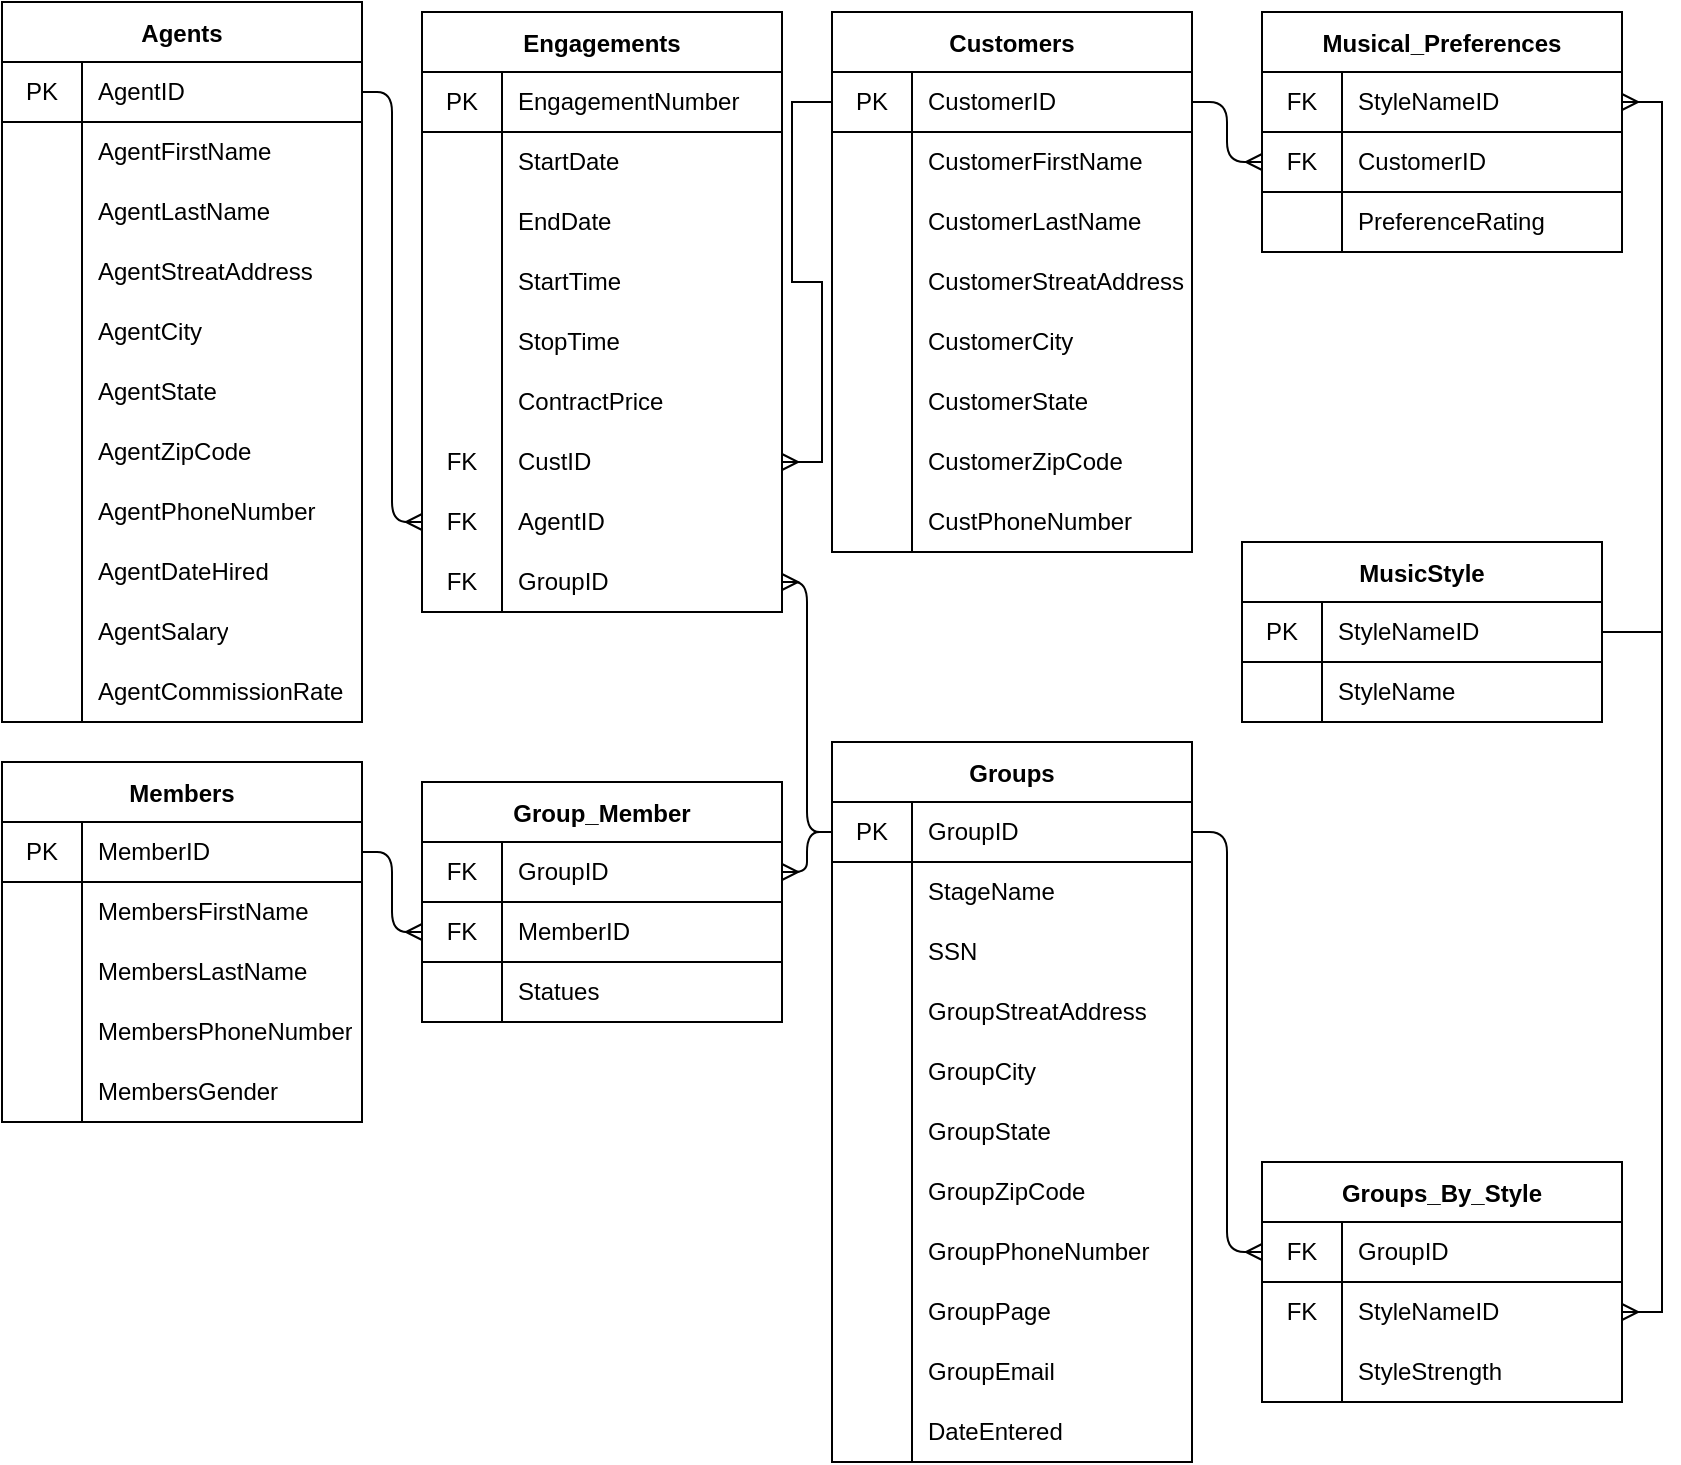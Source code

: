 <mxfile version="15.2.7" type="device"><diagram id="b-jtEo01MvQz72hs_HGr" name="Page-1"><mxGraphModel dx="1986" dy="659" grid="1" gridSize="10" guides="1" tooltips="1" connect="1" arrows="1" fold="1" page="1" pageScale="1" pageWidth="850" pageHeight="1100" math="0" shadow="0"><root><mxCell id="0"/><mxCell id="1" parent="0"/><mxCell id="hcMWdLCdDda9FJ4uzjde-3" value="Agents" style="shape=table;startSize=30;container=1;collapsible=0;childLayout=tableLayout;fixedRows=1;rowLines=0;fontStyle=1;align=center;pointerEvents=1;" parent="1" vertex="1"><mxGeometry x="-840" y="10" width="180" height="360" as="geometry"/></mxCell><mxCell id="hcMWdLCdDda9FJ4uzjde-4" value="" style="shape=partialRectangle;html=1;whiteSpace=wrap;collapsible=0;dropTarget=0;pointerEvents=1;fillColor=none;top=0;left=0;bottom=1;right=0;points=[[0,0.5],[1,0.5]];portConstraint=eastwest;" parent="hcMWdLCdDda9FJ4uzjde-3" vertex="1"><mxGeometry y="30" width="180" height="30" as="geometry"/></mxCell><mxCell id="hcMWdLCdDda9FJ4uzjde-5" value="PK" style="shape=partialRectangle;html=1;whiteSpace=wrap;connectable=0;fillColor=none;top=0;left=0;bottom=0;right=0;overflow=hidden;pointerEvents=1;" parent="hcMWdLCdDda9FJ4uzjde-4" vertex="1"><mxGeometry width="40" height="30" as="geometry"><mxRectangle width="40" height="30" as="alternateBounds"/></mxGeometry></mxCell><mxCell id="hcMWdLCdDda9FJ4uzjde-6" value="AgentID" style="shape=partialRectangle;html=1;whiteSpace=wrap;connectable=0;fillColor=none;top=0;left=0;bottom=0;right=0;align=left;spacingLeft=6;overflow=hidden;pointerEvents=1;" parent="hcMWdLCdDda9FJ4uzjde-4" vertex="1"><mxGeometry x="40" width="140" height="30" as="geometry"><mxRectangle width="140" height="30" as="alternateBounds"/></mxGeometry></mxCell><mxCell id="hcMWdLCdDda9FJ4uzjde-7" value="" style="shape=partialRectangle;html=1;whiteSpace=wrap;collapsible=0;dropTarget=0;pointerEvents=1;fillColor=none;top=0;left=0;bottom=0;right=0;points=[[0,0.5],[1,0.5]];portConstraint=eastwest;" parent="hcMWdLCdDda9FJ4uzjde-3" vertex="1"><mxGeometry y="60" width="180" height="30" as="geometry"/></mxCell><mxCell id="hcMWdLCdDda9FJ4uzjde-8" value="" style="shape=partialRectangle;html=1;whiteSpace=wrap;connectable=0;fillColor=none;top=0;left=0;bottom=0;right=0;overflow=hidden;pointerEvents=1;" parent="hcMWdLCdDda9FJ4uzjde-7" vertex="1"><mxGeometry width="40" height="30" as="geometry"><mxRectangle width="40" height="30" as="alternateBounds"/></mxGeometry></mxCell><mxCell id="hcMWdLCdDda9FJ4uzjde-9" value="AgentFirstName" style="shape=partialRectangle;html=1;whiteSpace=wrap;connectable=0;fillColor=none;top=0;left=0;bottom=0;right=0;align=left;spacingLeft=6;overflow=hidden;pointerEvents=1;" parent="hcMWdLCdDda9FJ4uzjde-7" vertex="1"><mxGeometry x="40" width="140" height="30" as="geometry"><mxRectangle width="140" height="30" as="alternateBounds"/></mxGeometry></mxCell><mxCell id="3WeFwlF_7i-TLDuVLULQ-1" value="" style="shape=partialRectangle;html=1;whiteSpace=wrap;collapsible=0;dropTarget=0;pointerEvents=1;fillColor=none;top=0;left=0;bottom=0;right=0;points=[[0,0.5],[1,0.5]];portConstraint=eastwest;" parent="hcMWdLCdDda9FJ4uzjde-3" vertex="1"><mxGeometry y="90" width="180" height="30" as="geometry"/></mxCell><mxCell id="3WeFwlF_7i-TLDuVLULQ-2" value="" style="shape=partialRectangle;html=1;whiteSpace=wrap;connectable=0;fillColor=none;top=0;left=0;bottom=0;right=0;overflow=hidden;pointerEvents=1;" parent="3WeFwlF_7i-TLDuVLULQ-1" vertex="1"><mxGeometry width="40" height="30" as="geometry"><mxRectangle width="40" height="30" as="alternateBounds"/></mxGeometry></mxCell><mxCell id="3WeFwlF_7i-TLDuVLULQ-3" value="AgentLastName" style="shape=partialRectangle;html=1;whiteSpace=wrap;connectable=0;fillColor=none;top=0;left=0;bottom=0;right=0;align=left;spacingLeft=6;overflow=hidden;pointerEvents=1;" parent="3WeFwlF_7i-TLDuVLULQ-1" vertex="1"><mxGeometry x="40" width="140" height="30" as="geometry"><mxRectangle width="140" height="30" as="alternateBounds"/></mxGeometry></mxCell><mxCell id="3WeFwlF_7i-TLDuVLULQ-4" value="" style="shape=partialRectangle;html=1;whiteSpace=wrap;collapsible=0;dropTarget=0;pointerEvents=1;fillColor=none;top=0;left=0;bottom=0;right=0;points=[[0,0.5],[1,0.5]];portConstraint=eastwest;" parent="hcMWdLCdDda9FJ4uzjde-3" vertex="1"><mxGeometry y="120" width="180" height="30" as="geometry"/></mxCell><mxCell id="3WeFwlF_7i-TLDuVLULQ-5" value="" style="shape=partialRectangle;html=1;whiteSpace=wrap;connectable=0;fillColor=none;top=0;left=0;bottom=0;right=0;overflow=hidden;pointerEvents=1;" parent="3WeFwlF_7i-TLDuVLULQ-4" vertex="1"><mxGeometry width="40" height="30" as="geometry"><mxRectangle width="40" height="30" as="alternateBounds"/></mxGeometry></mxCell><mxCell id="3WeFwlF_7i-TLDuVLULQ-6" value="AgentStreatAddress" style="shape=partialRectangle;html=1;whiteSpace=wrap;connectable=0;fillColor=none;top=0;left=0;bottom=0;right=0;align=left;spacingLeft=6;overflow=hidden;pointerEvents=1;" parent="3WeFwlF_7i-TLDuVLULQ-4" vertex="1"><mxGeometry x="40" width="140" height="30" as="geometry"><mxRectangle width="140" height="30" as="alternateBounds"/></mxGeometry></mxCell><mxCell id="-LkUrGP3PGtOBp4HFP1R-18" value="" style="shape=partialRectangle;html=1;whiteSpace=wrap;collapsible=0;dropTarget=0;pointerEvents=1;fillColor=none;top=0;left=0;bottom=0;right=0;points=[[0,0.5],[1,0.5]];portConstraint=eastwest;" parent="hcMWdLCdDda9FJ4uzjde-3" vertex="1"><mxGeometry y="150" width="180" height="30" as="geometry"/></mxCell><mxCell id="-LkUrGP3PGtOBp4HFP1R-19" value="" style="shape=partialRectangle;html=1;whiteSpace=wrap;connectable=0;fillColor=none;top=0;left=0;bottom=0;right=0;overflow=hidden;pointerEvents=1;" parent="-LkUrGP3PGtOBp4HFP1R-18" vertex="1"><mxGeometry width="40" height="30" as="geometry"><mxRectangle width="40" height="30" as="alternateBounds"/></mxGeometry></mxCell><mxCell id="-LkUrGP3PGtOBp4HFP1R-20" value="AgentCity" style="shape=partialRectangle;html=1;whiteSpace=wrap;connectable=0;fillColor=none;top=0;left=0;bottom=0;right=0;align=left;spacingLeft=6;overflow=hidden;pointerEvents=1;" parent="-LkUrGP3PGtOBp4HFP1R-18" vertex="1"><mxGeometry x="40" width="140" height="30" as="geometry"><mxRectangle width="140" height="30" as="alternateBounds"/></mxGeometry></mxCell><mxCell id="-LkUrGP3PGtOBp4HFP1R-24" value="" style="shape=partialRectangle;html=1;whiteSpace=wrap;collapsible=0;dropTarget=0;pointerEvents=1;fillColor=none;top=0;left=0;bottom=0;right=0;points=[[0,0.5],[1,0.5]];portConstraint=eastwest;" parent="hcMWdLCdDda9FJ4uzjde-3" vertex="1"><mxGeometry y="180" width="180" height="30" as="geometry"/></mxCell><mxCell id="-LkUrGP3PGtOBp4HFP1R-25" value="" style="shape=partialRectangle;html=1;whiteSpace=wrap;connectable=0;fillColor=none;top=0;left=0;bottom=0;right=0;overflow=hidden;pointerEvents=1;" parent="-LkUrGP3PGtOBp4HFP1R-24" vertex="1"><mxGeometry width="40" height="30" as="geometry"><mxRectangle width="40" height="30" as="alternateBounds"/></mxGeometry></mxCell><mxCell id="-LkUrGP3PGtOBp4HFP1R-26" value="AgentState" style="shape=partialRectangle;html=1;whiteSpace=wrap;connectable=0;fillColor=none;top=0;left=0;bottom=0;right=0;align=left;spacingLeft=6;overflow=hidden;pointerEvents=1;" parent="-LkUrGP3PGtOBp4HFP1R-24" vertex="1"><mxGeometry x="40" width="140" height="30" as="geometry"><mxRectangle width="140" height="30" as="alternateBounds"/></mxGeometry></mxCell><mxCell id="-LkUrGP3PGtOBp4HFP1R-21" value="" style="shape=partialRectangle;html=1;whiteSpace=wrap;collapsible=0;dropTarget=0;pointerEvents=1;fillColor=none;top=0;left=0;bottom=0;right=0;points=[[0,0.5],[1,0.5]];portConstraint=eastwest;" parent="hcMWdLCdDda9FJ4uzjde-3" vertex="1"><mxGeometry y="210" width="180" height="30" as="geometry"/></mxCell><mxCell id="-LkUrGP3PGtOBp4HFP1R-22" value="" style="shape=partialRectangle;html=1;whiteSpace=wrap;connectable=0;fillColor=none;top=0;left=0;bottom=0;right=0;overflow=hidden;pointerEvents=1;" parent="-LkUrGP3PGtOBp4HFP1R-21" vertex="1"><mxGeometry width="40" height="30" as="geometry"><mxRectangle width="40" height="30" as="alternateBounds"/></mxGeometry></mxCell><mxCell id="-LkUrGP3PGtOBp4HFP1R-23" value="AgentZipCode" style="shape=partialRectangle;html=1;whiteSpace=wrap;connectable=0;fillColor=none;top=0;left=0;bottom=0;right=0;align=left;spacingLeft=6;overflow=hidden;pointerEvents=1;" parent="-LkUrGP3PGtOBp4HFP1R-21" vertex="1"><mxGeometry x="40" width="140" height="30" as="geometry"><mxRectangle width="140" height="30" as="alternateBounds"/></mxGeometry></mxCell><mxCell id="hcMWdLCdDda9FJ4uzjde-10" value="" style="shape=partialRectangle;html=1;whiteSpace=wrap;collapsible=0;dropTarget=0;pointerEvents=1;fillColor=none;top=0;left=0;bottom=0;right=0;points=[[0,0.5],[1,0.5]];portConstraint=eastwest;" parent="hcMWdLCdDda9FJ4uzjde-3" vertex="1"><mxGeometry y="240" width="180" height="30" as="geometry"/></mxCell><mxCell id="hcMWdLCdDda9FJ4uzjde-11" value="" style="shape=partialRectangle;html=1;whiteSpace=wrap;connectable=0;fillColor=none;top=0;left=0;bottom=0;right=0;overflow=hidden;pointerEvents=1;" parent="hcMWdLCdDda9FJ4uzjde-10" vertex="1"><mxGeometry width="40" height="30" as="geometry"><mxRectangle width="40" height="30" as="alternateBounds"/></mxGeometry></mxCell><mxCell id="hcMWdLCdDda9FJ4uzjde-12" value="AgentPhoneNumber" style="shape=partialRectangle;html=1;whiteSpace=wrap;connectable=0;fillColor=none;top=0;left=0;bottom=0;right=0;align=left;spacingLeft=6;overflow=hidden;pointerEvents=1;" parent="hcMWdLCdDda9FJ4uzjde-10" vertex="1"><mxGeometry x="40" width="140" height="30" as="geometry"><mxRectangle width="140" height="30" as="alternateBounds"/></mxGeometry></mxCell><mxCell id="hcMWdLCdDda9FJ4uzjde-13" value="" style="shape=partialRectangle;html=1;whiteSpace=wrap;collapsible=0;dropTarget=0;pointerEvents=1;fillColor=none;top=0;left=0;bottom=0;right=0;points=[[0,0.5],[1,0.5]];portConstraint=eastwest;" parent="hcMWdLCdDda9FJ4uzjde-3" vertex="1"><mxGeometry y="270" width="180" height="30" as="geometry"/></mxCell><mxCell id="hcMWdLCdDda9FJ4uzjde-14" value="" style="shape=partialRectangle;html=1;whiteSpace=wrap;connectable=0;fillColor=none;top=0;left=0;bottom=0;right=0;overflow=hidden;pointerEvents=1;" parent="hcMWdLCdDda9FJ4uzjde-13" vertex="1"><mxGeometry width="40" height="30" as="geometry"><mxRectangle width="40" height="30" as="alternateBounds"/></mxGeometry></mxCell><mxCell id="hcMWdLCdDda9FJ4uzjde-15" value="AgentDateHired" style="shape=partialRectangle;html=1;whiteSpace=wrap;connectable=0;fillColor=none;top=0;left=0;bottom=0;right=0;align=left;spacingLeft=6;overflow=hidden;pointerEvents=1;" parent="hcMWdLCdDda9FJ4uzjde-13" vertex="1"><mxGeometry x="40" width="140" height="30" as="geometry"><mxRectangle width="140" height="30" as="alternateBounds"/></mxGeometry></mxCell><mxCell id="hcMWdLCdDda9FJ4uzjde-16" value="" style="shape=partialRectangle;html=1;whiteSpace=wrap;collapsible=0;dropTarget=0;pointerEvents=1;fillColor=none;top=0;left=0;bottom=0;right=0;points=[[0,0.5],[1,0.5]];portConstraint=eastwest;" parent="hcMWdLCdDda9FJ4uzjde-3" vertex="1"><mxGeometry y="300" width="180" height="30" as="geometry"/></mxCell><mxCell id="hcMWdLCdDda9FJ4uzjde-17" value="" style="shape=partialRectangle;html=1;whiteSpace=wrap;connectable=0;fillColor=none;top=0;left=0;bottom=0;right=0;overflow=hidden;pointerEvents=1;" parent="hcMWdLCdDda9FJ4uzjde-16" vertex="1"><mxGeometry width="40" height="30" as="geometry"><mxRectangle width="40" height="30" as="alternateBounds"/></mxGeometry></mxCell><mxCell id="hcMWdLCdDda9FJ4uzjde-18" value="AgentSalary" style="shape=partialRectangle;html=1;whiteSpace=wrap;connectable=0;fillColor=none;top=0;left=0;bottom=0;right=0;align=left;spacingLeft=6;overflow=hidden;pointerEvents=1;" parent="hcMWdLCdDda9FJ4uzjde-16" vertex="1"><mxGeometry x="40" width="140" height="30" as="geometry"><mxRectangle width="140" height="30" as="alternateBounds"/></mxGeometry></mxCell><mxCell id="hcMWdLCdDda9FJ4uzjde-19" value="" style="shape=partialRectangle;html=1;whiteSpace=wrap;collapsible=0;dropTarget=0;pointerEvents=1;fillColor=none;top=0;left=0;bottom=0;right=0;points=[[0,0.5],[1,0.5]];portConstraint=eastwest;" parent="hcMWdLCdDda9FJ4uzjde-3" vertex="1"><mxGeometry y="330" width="180" height="30" as="geometry"/></mxCell><mxCell id="hcMWdLCdDda9FJ4uzjde-20" value="" style="shape=partialRectangle;html=1;whiteSpace=wrap;connectable=0;fillColor=none;top=0;left=0;bottom=0;right=0;overflow=hidden;pointerEvents=1;" parent="hcMWdLCdDda9FJ4uzjde-19" vertex="1"><mxGeometry width="40" height="30" as="geometry"><mxRectangle width="40" height="30" as="alternateBounds"/></mxGeometry></mxCell><mxCell id="hcMWdLCdDda9FJ4uzjde-21" value="AgentCommissionRate" style="shape=partialRectangle;html=1;whiteSpace=wrap;connectable=0;fillColor=none;top=0;left=0;bottom=0;right=0;align=left;spacingLeft=6;overflow=hidden;pointerEvents=1;" parent="hcMWdLCdDda9FJ4uzjde-19" vertex="1"><mxGeometry x="40" width="140" height="30" as="geometry"><mxRectangle width="140" height="30" as="alternateBounds"/></mxGeometry></mxCell><mxCell id="kQbqFI8M40twJMxqasNX-11" value="Musical_Preferences" style="shape=table;startSize=30;container=1;collapsible=0;childLayout=tableLayout;fixedRows=1;rowLines=0;fontStyle=1;align=center;pointerEvents=1;" parent="1" vertex="1"><mxGeometry x="-210" y="15" width="180" height="120" as="geometry"/></mxCell><mxCell id="uMMQ79cO0ey6_Sgj57OV-3" value="" style="shape=partialRectangle;html=1;whiteSpace=wrap;collapsible=0;dropTarget=0;pointerEvents=1;fillColor=none;top=0;left=0;bottom=1;right=0;points=[[0,0.5],[1,0.5]];portConstraint=eastwest;" parent="kQbqFI8M40twJMxqasNX-11" vertex="1"><mxGeometry y="30" width="180" height="30" as="geometry"/></mxCell><mxCell id="uMMQ79cO0ey6_Sgj57OV-4" value="FK" style="shape=partialRectangle;html=1;whiteSpace=wrap;connectable=0;fillColor=none;top=0;left=0;bottom=0;right=0;overflow=hidden;pointerEvents=1;" parent="uMMQ79cO0ey6_Sgj57OV-3" vertex="1"><mxGeometry width="40" height="30" as="geometry"><mxRectangle width="40" height="30" as="alternateBounds"/></mxGeometry></mxCell><mxCell id="uMMQ79cO0ey6_Sgj57OV-5" value="StyleNameID" style="shape=partialRectangle;html=1;whiteSpace=wrap;connectable=0;fillColor=none;top=0;left=0;bottom=0;right=0;align=left;spacingLeft=6;overflow=hidden;pointerEvents=1;" parent="uMMQ79cO0ey6_Sgj57OV-3" vertex="1"><mxGeometry x="40" width="140" height="30" as="geometry"><mxRectangle width="140" height="30" as="alternateBounds"/></mxGeometry></mxCell><mxCell id="kQbqFI8M40twJMxqasNX-12" value="" style="shape=partialRectangle;html=1;whiteSpace=wrap;collapsible=0;dropTarget=0;pointerEvents=1;fillColor=none;top=0;left=0;bottom=1;right=0;points=[[0,0.5],[1,0.5]];portConstraint=eastwest;" parent="kQbqFI8M40twJMxqasNX-11" vertex="1"><mxGeometry y="60" width="180" height="30" as="geometry"/></mxCell><mxCell id="kQbqFI8M40twJMxqasNX-13" value="FK" style="shape=partialRectangle;html=1;whiteSpace=wrap;connectable=0;fillColor=none;top=0;left=0;bottom=0;right=0;overflow=hidden;pointerEvents=1;" parent="kQbqFI8M40twJMxqasNX-12" vertex="1"><mxGeometry width="40" height="30" as="geometry"><mxRectangle width="40" height="30" as="alternateBounds"/></mxGeometry></mxCell><mxCell id="kQbqFI8M40twJMxqasNX-14" value="CustomerID" style="shape=partialRectangle;html=1;whiteSpace=wrap;connectable=0;fillColor=none;top=0;left=0;bottom=0;right=0;align=left;spacingLeft=6;overflow=hidden;pointerEvents=1;" parent="kQbqFI8M40twJMxqasNX-12" vertex="1"><mxGeometry x="40" width="140" height="30" as="geometry"><mxRectangle width="140" height="30" as="alternateBounds"/></mxGeometry></mxCell><mxCell id="kQbqFI8M40twJMxqasNX-18" value="" style="shape=partialRectangle;html=1;whiteSpace=wrap;collapsible=0;dropTarget=0;pointerEvents=1;fillColor=none;top=0;left=0;bottom=0;right=0;points=[[0,0.5],[1,0.5]];portConstraint=eastwest;" parent="kQbqFI8M40twJMxqasNX-11" vertex="1"><mxGeometry y="90" width="180" height="30" as="geometry"/></mxCell><mxCell id="kQbqFI8M40twJMxqasNX-19" value="" style="shape=partialRectangle;html=1;whiteSpace=wrap;connectable=0;fillColor=none;top=0;left=0;bottom=0;right=0;overflow=hidden;pointerEvents=1;" parent="kQbqFI8M40twJMxqasNX-18" vertex="1"><mxGeometry width="40" height="30" as="geometry"><mxRectangle width="40" height="30" as="alternateBounds"/></mxGeometry></mxCell><mxCell id="kQbqFI8M40twJMxqasNX-20" value="PreferenceRating" style="shape=partialRectangle;html=1;whiteSpace=wrap;connectable=0;fillColor=none;top=0;left=0;bottom=0;right=0;align=left;spacingLeft=6;overflow=hidden;pointerEvents=1;" parent="kQbqFI8M40twJMxqasNX-18" vertex="1"><mxGeometry x="40" width="140" height="30" as="geometry"><mxRectangle width="140" height="30" as="alternateBounds"/></mxGeometry></mxCell><mxCell id="kQbqFI8M40twJMxqasNX-21" value="Customers" style="shape=table;startSize=30;container=1;collapsible=0;childLayout=tableLayout;fixedRows=1;rowLines=0;fontStyle=1;align=center;pointerEvents=1;" parent="1" vertex="1"><mxGeometry x="-425" y="15" width="180" height="270" as="geometry"/></mxCell><mxCell id="kQbqFI8M40twJMxqasNX-22" value="" style="shape=partialRectangle;html=1;whiteSpace=wrap;collapsible=0;dropTarget=0;pointerEvents=1;fillColor=none;top=0;left=0;bottom=1;right=0;points=[[0,0.5],[1,0.5]];portConstraint=eastwest;" parent="kQbqFI8M40twJMxqasNX-21" vertex="1"><mxGeometry y="30" width="180" height="30" as="geometry"/></mxCell><mxCell id="kQbqFI8M40twJMxqasNX-23" value="PK" style="shape=partialRectangle;html=1;whiteSpace=wrap;connectable=0;fillColor=none;top=0;left=0;bottom=0;right=0;overflow=hidden;pointerEvents=1;" parent="kQbqFI8M40twJMxqasNX-22" vertex="1"><mxGeometry width="40" height="30" as="geometry"><mxRectangle width="40" height="30" as="alternateBounds"/></mxGeometry></mxCell><mxCell id="kQbqFI8M40twJMxqasNX-24" value="CustomerID" style="shape=partialRectangle;html=1;whiteSpace=wrap;connectable=0;fillColor=none;top=0;left=0;bottom=0;right=0;align=left;spacingLeft=6;overflow=hidden;pointerEvents=1;" parent="kQbqFI8M40twJMxqasNX-22" vertex="1"><mxGeometry x="40" width="140" height="30" as="geometry"><mxRectangle width="140" height="30" as="alternateBounds"/></mxGeometry></mxCell><mxCell id="kQbqFI8M40twJMxqasNX-25" value="" style="shape=partialRectangle;html=1;whiteSpace=wrap;collapsible=0;dropTarget=0;pointerEvents=1;fillColor=none;top=0;left=0;bottom=0;right=0;points=[[0,0.5],[1,0.5]];portConstraint=eastwest;" parent="kQbqFI8M40twJMxqasNX-21" vertex="1"><mxGeometry y="60" width="180" height="30" as="geometry"/></mxCell><mxCell id="kQbqFI8M40twJMxqasNX-26" value="" style="shape=partialRectangle;html=1;whiteSpace=wrap;connectable=0;fillColor=none;top=0;left=0;bottom=0;right=0;overflow=hidden;pointerEvents=1;" parent="kQbqFI8M40twJMxqasNX-25" vertex="1"><mxGeometry width="40" height="30" as="geometry"><mxRectangle width="40" height="30" as="alternateBounds"/></mxGeometry></mxCell><mxCell id="kQbqFI8M40twJMxqasNX-27" value="CustomerFirstName" style="shape=partialRectangle;html=1;whiteSpace=wrap;connectable=0;fillColor=none;top=0;left=0;bottom=0;right=0;align=left;spacingLeft=6;overflow=hidden;pointerEvents=1;" parent="kQbqFI8M40twJMxqasNX-25" vertex="1"><mxGeometry x="40" width="140" height="30" as="geometry"><mxRectangle width="140" height="30" as="alternateBounds"/></mxGeometry></mxCell><mxCell id="3WeFwlF_7i-TLDuVLULQ-10" value="" style="shape=partialRectangle;html=1;whiteSpace=wrap;collapsible=0;dropTarget=0;pointerEvents=1;fillColor=none;top=0;left=0;bottom=0;right=0;points=[[0,0.5],[1,0.5]];portConstraint=eastwest;" parent="kQbqFI8M40twJMxqasNX-21" vertex="1"><mxGeometry y="90" width="180" height="30" as="geometry"/></mxCell><mxCell id="3WeFwlF_7i-TLDuVLULQ-11" value="" style="shape=partialRectangle;html=1;whiteSpace=wrap;connectable=0;fillColor=none;top=0;left=0;bottom=0;right=0;overflow=hidden;pointerEvents=1;" parent="3WeFwlF_7i-TLDuVLULQ-10" vertex="1"><mxGeometry width="40" height="30" as="geometry"><mxRectangle width="40" height="30" as="alternateBounds"/></mxGeometry></mxCell><mxCell id="3WeFwlF_7i-TLDuVLULQ-12" value="CustomerLastName" style="shape=partialRectangle;html=1;whiteSpace=wrap;connectable=0;fillColor=none;top=0;left=0;bottom=0;right=0;align=left;spacingLeft=6;overflow=hidden;pointerEvents=1;" parent="3WeFwlF_7i-TLDuVLULQ-10" vertex="1"><mxGeometry x="40" width="140" height="30" as="geometry"><mxRectangle width="140" height="30" as="alternateBounds"/></mxGeometry></mxCell><mxCell id="3WeFwlF_7i-TLDuVLULQ-7" value="" style="shape=partialRectangle;html=1;whiteSpace=wrap;collapsible=0;dropTarget=0;pointerEvents=1;fillColor=none;top=0;left=0;bottom=0;right=0;points=[[0,0.5],[1,0.5]];portConstraint=eastwest;" parent="kQbqFI8M40twJMxqasNX-21" vertex="1"><mxGeometry y="120" width="180" height="30" as="geometry"/></mxCell><mxCell id="3WeFwlF_7i-TLDuVLULQ-8" value="" style="shape=partialRectangle;html=1;whiteSpace=wrap;connectable=0;fillColor=none;top=0;left=0;bottom=0;right=0;overflow=hidden;pointerEvents=1;" parent="3WeFwlF_7i-TLDuVLULQ-7" vertex="1"><mxGeometry width="40" height="30" as="geometry"><mxRectangle width="40" height="30" as="alternateBounds"/></mxGeometry></mxCell><mxCell id="3WeFwlF_7i-TLDuVLULQ-9" value="CustomerStreatAddress" style="shape=partialRectangle;html=1;whiteSpace=wrap;connectable=0;fillColor=none;top=0;left=0;bottom=0;right=0;align=left;spacingLeft=6;overflow=hidden;pointerEvents=1;" parent="3WeFwlF_7i-TLDuVLULQ-7" vertex="1"><mxGeometry x="40" width="140" height="30" as="geometry"><mxRectangle width="140" height="30" as="alternateBounds"/></mxGeometry></mxCell><mxCell id="-LkUrGP3PGtOBp4HFP1R-40" value="" style="shape=partialRectangle;html=1;whiteSpace=wrap;collapsible=0;dropTarget=0;pointerEvents=1;fillColor=none;top=0;left=0;bottom=0;right=0;points=[[0,0.5],[1,0.5]];portConstraint=eastwest;" parent="kQbqFI8M40twJMxqasNX-21" vertex="1"><mxGeometry y="150" width="180" height="30" as="geometry"/></mxCell><mxCell id="-LkUrGP3PGtOBp4HFP1R-41" value="" style="shape=partialRectangle;html=1;whiteSpace=wrap;connectable=0;fillColor=none;top=0;left=0;bottom=0;right=0;overflow=hidden;pointerEvents=1;" parent="-LkUrGP3PGtOBp4HFP1R-40" vertex="1"><mxGeometry width="40" height="30" as="geometry"><mxRectangle width="40" height="30" as="alternateBounds"/></mxGeometry></mxCell><mxCell id="-LkUrGP3PGtOBp4HFP1R-42" value="CustomerCity" style="shape=partialRectangle;html=1;whiteSpace=wrap;connectable=0;fillColor=none;top=0;left=0;bottom=0;right=0;align=left;spacingLeft=6;overflow=hidden;pointerEvents=1;" parent="-LkUrGP3PGtOBp4HFP1R-40" vertex="1"><mxGeometry x="40" width="140" height="30" as="geometry"><mxRectangle width="140" height="30" as="alternateBounds"/></mxGeometry></mxCell><mxCell id="-LkUrGP3PGtOBp4HFP1R-37" value="" style="shape=partialRectangle;html=1;whiteSpace=wrap;collapsible=0;dropTarget=0;pointerEvents=1;fillColor=none;top=0;left=0;bottom=0;right=0;points=[[0,0.5],[1,0.5]];portConstraint=eastwest;" parent="kQbqFI8M40twJMxqasNX-21" vertex="1"><mxGeometry y="180" width="180" height="30" as="geometry"/></mxCell><mxCell id="-LkUrGP3PGtOBp4HFP1R-38" value="" style="shape=partialRectangle;html=1;whiteSpace=wrap;connectable=0;fillColor=none;top=0;left=0;bottom=0;right=0;overflow=hidden;pointerEvents=1;" parent="-LkUrGP3PGtOBp4HFP1R-37" vertex="1"><mxGeometry width="40" height="30" as="geometry"><mxRectangle width="40" height="30" as="alternateBounds"/></mxGeometry></mxCell><mxCell id="-LkUrGP3PGtOBp4HFP1R-39" value="CustomerState" style="shape=partialRectangle;html=1;whiteSpace=wrap;connectable=0;fillColor=none;top=0;left=0;bottom=0;right=0;align=left;spacingLeft=6;overflow=hidden;pointerEvents=1;" parent="-LkUrGP3PGtOBp4HFP1R-37" vertex="1"><mxGeometry x="40" width="140" height="30" as="geometry"><mxRectangle width="140" height="30" as="alternateBounds"/></mxGeometry></mxCell><mxCell id="-LkUrGP3PGtOBp4HFP1R-43" value="" style="shape=partialRectangle;html=1;whiteSpace=wrap;collapsible=0;dropTarget=0;pointerEvents=1;fillColor=none;top=0;left=0;bottom=0;right=0;points=[[0,0.5],[1,0.5]];portConstraint=eastwest;" parent="kQbqFI8M40twJMxqasNX-21" vertex="1"><mxGeometry y="210" width="180" height="30" as="geometry"/></mxCell><mxCell id="-LkUrGP3PGtOBp4HFP1R-44" value="" style="shape=partialRectangle;html=1;whiteSpace=wrap;connectable=0;fillColor=none;top=0;left=0;bottom=0;right=0;overflow=hidden;pointerEvents=1;" parent="-LkUrGP3PGtOBp4HFP1R-43" vertex="1"><mxGeometry width="40" height="30" as="geometry"><mxRectangle width="40" height="30" as="alternateBounds"/></mxGeometry></mxCell><mxCell id="-LkUrGP3PGtOBp4HFP1R-45" value="CustomerZipCode" style="shape=partialRectangle;html=1;whiteSpace=wrap;connectable=0;fillColor=none;top=0;left=0;bottom=0;right=0;align=left;spacingLeft=6;overflow=hidden;pointerEvents=1;" parent="-LkUrGP3PGtOBp4HFP1R-43" vertex="1"><mxGeometry x="40" width="140" height="30" as="geometry"><mxRectangle width="140" height="30" as="alternateBounds"/></mxGeometry></mxCell><mxCell id="kQbqFI8M40twJMxqasNX-28" value="" style="shape=partialRectangle;html=1;whiteSpace=wrap;collapsible=0;dropTarget=0;pointerEvents=1;fillColor=none;top=0;left=0;bottom=0;right=0;points=[[0,0.5],[1,0.5]];portConstraint=eastwest;" parent="kQbqFI8M40twJMxqasNX-21" vertex="1"><mxGeometry y="240" width="180" height="30" as="geometry"/></mxCell><mxCell id="kQbqFI8M40twJMxqasNX-29" value="" style="shape=partialRectangle;html=1;whiteSpace=wrap;connectable=0;fillColor=none;top=0;left=0;bottom=0;right=0;overflow=hidden;pointerEvents=1;" parent="kQbqFI8M40twJMxqasNX-28" vertex="1"><mxGeometry width="40" height="30" as="geometry"><mxRectangle width="40" height="30" as="alternateBounds"/></mxGeometry></mxCell><mxCell id="kQbqFI8M40twJMxqasNX-30" value="CustPhoneNumber" style="shape=partialRectangle;html=1;whiteSpace=wrap;connectable=0;fillColor=none;top=0;left=0;bottom=0;right=0;align=left;spacingLeft=6;overflow=hidden;pointerEvents=1;" parent="kQbqFI8M40twJMxqasNX-28" vertex="1"><mxGeometry x="40" width="140" height="30" as="geometry"><mxRectangle width="140" height="30" as="alternateBounds"/></mxGeometry></mxCell><mxCell id="kQbqFI8M40twJMxqasNX-31" value="Engagements" style="shape=table;startSize=30;container=1;collapsible=0;childLayout=tableLayout;fixedRows=1;rowLines=0;fontStyle=1;align=center;pointerEvents=1;" parent="1" vertex="1"><mxGeometry x="-630" y="15" width="180" height="300" as="geometry"/></mxCell><mxCell id="kQbqFI8M40twJMxqasNX-32" value="" style="shape=partialRectangle;html=1;whiteSpace=wrap;collapsible=0;dropTarget=0;pointerEvents=1;fillColor=none;top=0;left=0;bottom=1;right=0;points=[[0,0.5],[1,0.5]];portConstraint=eastwest;" parent="kQbqFI8M40twJMxqasNX-31" vertex="1"><mxGeometry y="30" width="180" height="30" as="geometry"/></mxCell><mxCell id="kQbqFI8M40twJMxqasNX-33" value="PK" style="shape=partialRectangle;html=1;whiteSpace=wrap;connectable=0;fillColor=none;top=0;left=0;bottom=0;right=0;overflow=hidden;pointerEvents=1;" parent="kQbqFI8M40twJMxqasNX-32" vertex="1"><mxGeometry width="40" height="30" as="geometry"><mxRectangle width="40" height="30" as="alternateBounds"/></mxGeometry></mxCell><mxCell id="kQbqFI8M40twJMxqasNX-34" value="EngagementNumber" style="shape=partialRectangle;html=1;whiteSpace=wrap;connectable=0;fillColor=none;top=0;left=0;bottom=0;right=0;align=left;spacingLeft=6;overflow=hidden;pointerEvents=1;" parent="kQbqFI8M40twJMxqasNX-32" vertex="1"><mxGeometry x="40" width="140" height="30" as="geometry"><mxRectangle width="140" height="30" as="alternateBounds"/></mxGeometry></mxCell><mxCell id="kQbqFI8M40twJMxqasNX-35" value="" style="shape=partialRectangle;html=1;whiteSpace=wrap;collapsible=0;dropTarget=0;pointerEvents=1;fillColor=none;top=0;left=0;bottom=0;right=0;points=[[0,0.5],[1,0.5]];portConstraint=eastwest;" parent="kQbqFI8M40twJMxqasNX-31" vertex="1"><mxGeometry y="60" width="180" height="30" as="geometry"/></mxCell><mxCell id="kQbqFI8M40twJMxqasNX-36" value="" style="shape=partialRectangle;html=1;whiteSpace=wrap;connectable=0;fillColor=none;top=0;left=0;bottom=0;right=0;overflow=hidden;pointerEvents=1;" parent="kQbqFI8M40twJMxqasNX-35" vertex="1"><mxGeometry width="40" height="30" as="geometry"><mxRectangle width="40" height="30" as="alternateBounds"/></mxGeometry></mxCell><mxCell id="kQbqFI8M40twJMxqasNX-37" value="StartDate" style="shape=partialRectangle;html=1;whiteSpace=wrap;connectable=0;fillColor=none;top=0;left=0;bottom=0;right=0;align=left;spacingLeft=6;overflow=hidden;pointerEvents=1;" parent="kQbqFI8M40twJMxqasNX-35" vertex="1"><mxGeometry x="40" width="140" height="30" as="geometry"><mxRectangle width="140" height="30" as="alternateBounds"/></mxGeometry></mxCell><mxCell id="kQbqFI8M40twJMxqasNX-38" value="" style="shape=partialRectangle;html=1;whiteSpace=wrap;collapsible=0;dropTarget=0;pointerEvents=1;fillColor=none;top=0;left=0;bottom=0;right=0;points=[[0,0.5],[1,0.5]];portConstraint=eastwest;" parent="kQbqFI8M40twJMxqasNX-31" vertex="1"><mxGeometry y="90" width="180" height="30" as="geometry"/></mxCell><mxCell id="kQbqFI8M40twJMxqasNX-39" value="" style="shape=partialRectangle;html=1;whiteSpace=wrap;connectable=0;fillColor=none;top=0;left=0;bottom=0;right=0;overflow=hidden;pointerEvents=1;" parent="kQbqFI8M40twJMxqasNX-38" vertex="1"><mxGeometry width="40" height="30" as="geometry"><mxRectangle width="40" height="30" as="alternateBounds"/></mxGeometry></mxCell><mxCell id="kQbqFI8M40twJMxqasNX-40" value="EndDate" style="shape=partialRectangle;html=1;whiteSpace=wrap;connectable=0;fillColor=none;top=0;left=0;bottom=0;right=0;align=left;spacingLeft=6;overflow=hidden;pointerEvents=1;" parent="kQbqFI8M40twJMxqasNX-38" vertex="1"><mxGeometry x="40" width="140" height="30" as="geometry"><mxRectangle width="140" height="30" as="alternateBounds"/></mxGeometry></mxCell><mxCell id="kQbqFI8M40twJMxqasNX-41" value="" style="shape=partialRectangle;html=1;whiteSpace=wrap;collapsible=0;dropTarget=0;pointerEvents=1;fillColor=none;top=0;left=0;bottom=0;right=0;points=[[0,0.5],[1,0.5]];portConstraint=eastwest;" parent="kQbqFI8M40twJMxqasNX-31" vertex="1"><mxGeometry y="120" width="180" height="30" as="geometry"/></mxCell><mxCell id="kQbqFI8M40twJMxqasNX-42" value="" style="shape=partialRectangle;html=1;whiteSpace=wrap;connectable=0;fillColor=none;top=0;left=0;bottom=0;right=0;overflow=hidden;pointerEvents=1;" parent="kQbqFI8M40twJMxqasNX-41" vertex="1"><mxGeometry width="40" height="30" as="geometry"><mxRectangle width="40" height="30" as="alternateBounds"/></mxGeometry></mxCell><mxCell id="kQbqFI8M40twJMxqasNX-43" value="StartTime" style="shape=partialRectangle;html=1;whiteSpace=wrap;connectable=0;fillColor=none;top=0;left=0;bottom=0;right=0;align=left;spacingLeft=6;overflow=hidden;pointerEvents=1;" parent="kQbqFI8M40twJMxqasNX-41" vertex="1"><mxGeometry x="40" width="140" height="30" as="geometry"><mxRectangle width="140" height="30" as="alternateBounds"/></mxGeometry></mxCell><mxCell id="kQbqFI8M40twJMxqasNX-44" value="" style="shape=partialRectangle;html=1;whiteSpace=wrap;collapsible=0;dropTarget=0;pointerEvents=1;fillColor=none;top=0;left=0;bottom=0;right=0;points=[[0,0.5],[1,0.5]];portConstraint=eastwest;" parent="kQbqFI8M40twJMxqasNX-31" vertex="1"><mxGeometry y="150" width="180" height="30" as="geometry"/></mxCell><mxCell id="kQbqFI8M40twJMxqasNX-45" value="" style="shape=partialRectangle;html=1;whiteSpace=wrap;connectable=0;fillColor=none;top=0;left=0;bottom=0;right=0;overflow=hidden;pointerEvents=1;" parent="kQbqFI8M40twJMxqasNX-44" vertex="1"><mxGeometry width="40" height="30" as="geometry"><mxRectangle width="40" height="30" as="alternateBounds"/></mxGeometry></mxCell><mxCell id="kQbqFI8M40twJMxqasNX-46" value="StopTime" style="shape=partialRectangle;html=1;whiteSpace=wrap;connectable=0;fillColor=none;top=0;left=0;bottom=0;right=0;align=left;spacingLeft=6;overflow=hidden;pointerEvents=1;" parent="kQbqFI8M40twJMxqasNX-44" vertex="1"><mxGeometry x="40" width="140" height="30" as="geometry"><mxRectangle width="140" height="30" as="alternateBounds"/></mxGeometry></mxCell><mxCell id="kQbqFI8M40twJMxqasNX-47" value="" style="shape=partialRectangle;html=1;whiteSpace=wrap;collapsible=0;dropTarget=0;pointerEvents=1;fillColor=none;top=0;left=0;bottom=0;right=0;points=[[0,0.5],[1,0.5]];portConstraint=eastwest;" parent="kQbqFI8M40twJMxqasNX-31" vertex="1"><mxGeometry y="180" width="180" height="30" as="geometry"/></mxCell><mxCell id="kQbqFI8M40twJMxqasNX-48" value="" style="shape=partialRectangle;html=1;whiteSpace=wrap;connectable=0;fillColor=none;top=0;left=0;bottom=0;right=0;overflow=hidden;pointerEvents=1;" parent="kQbqFI8M40twJMxqasNX-47" vertex="1"><mxGeometry width="40" height="30" as="geometry"><mxRectangle width="40" height="30" as="alternateBounds"/></mxGeometry></mxCell><mxCell id="kQbqFI8M40twJMxqasNX-49" value="ContractPrice" style="shape=partialRectangle;html=1;whiteSpace=wrap;connectable=0;fillColor=none;top=0;left=0;bottom=0;right=0;align=left;spacingLeft=6;overflow=hidden;pointerEvents=1;" parent="kQbqFI8M40twJMxqasNX-47" vertex="1"><mxGeometry x="40" width="140" height="30" as="geometry"><mxRectangle width="140" height="30" as="alternateBounds"/></mxGeometry></mxCell><mxCell id="kQbqFI8M40twJMxqasNX-50" value="" style="shape=partialRectangle;html=1;whiteSpace=wrap;collapsible=0;dropTarget=0;pointerEvents=1;fillColor=none;top=0;left=0;bottom=0;right=0;points=[[0,0.5],[1,0.5]];portConstraint=eastwest;" parent="kQbqFI8M40twJMxqasNX-31" vertex="1"><mxGeometry y="210" width="180" height="30" as="geometry"/></mxCell><mxCell id="kQbqFI8M40twJMxqasNX-51" value="FK" style="shape=partialRectangle;html=1;whiteSpace=wrap;connectable=0;fillColor=none;top=0;left=0;bottom=0;right=0;overflow=hidden;pointerEvents=1;" parent="kQbqFI8M40twJMxqasNX-50" vertex="1"><mxGeometry width="40" height="30" as="geometry"><mxRectangle width="40" height="30" as="alternateBounds"/></mxGeometry></mxCell><mxCell id="kQbqFI8M40twJMxqasNX-52" value="CustID" style="shape=partialRectangle;html=1;whiteSpace=wrap;connectable=0;fillColor=none;top=0;left=0;bottom=0;right=0;align=left;spacingLeft=6;overflow=hidden;pointerEvents=1;" parent="kQbqFI8M40twJMxqasNX-50" vertex="1"><mxGeometry x="40" width="140" height="30" as="geometry"><mxRectangle width="140" height="30" as="alternateBounds"/></mxGeometry></mxCell><mxCell id="kQbqFI8M40twJMxqasNX-53" value="" style="shape=partialRectangle;html=1;whiteSpace=wrap;collapsible=0;dropTarget=0;pointerEvents=1;fillColor=none;top=0;left=0;bottom=0;right=0;points=[[0,0.5],[1,0.5]];portConstraint=eastwest;" parent="kQbqFI8M40twJMxqasNX-31" vertex="1"><mxGeometry y="240" width="180" height="30" as="geometry"/></mxCell><mxCell id="kQbqFI8M40twJMxqasNX-54" value="FK" style="shape=partialRectangle;html=1;whiteSpace=wrap;connectable=0;fillColor=none;top=0;left=0;bottom=0;right=0;overflow=hidden;pointerEvents=1;" parent="kQbqFI8M40twJMxqasNX-53" vertex="1"><mxGeometry width="40" height="30" as="geometry"><mxRectangle width="40" height="30" as="alternateBounds"/></mxGeometry></mxCell><mxCell id="kQbqFI8M40twJMxqasNX-55" value="AgentID" style="shape=partialRectangle;html=1;whiteSpace=wrap;connectable=0;fillColor=none;top=0;left=0;bottom=0;right=0;align=left;spacingLeft=6;overflow=hidden;pointerEvents=1;" parent="kQbqFI8M40twJMxqasNX-53" vertex="1"><mxGeometry x="40" width="140" height="30" as="geometry"><mxRectangle width="140" height="30" as="alternateBounds"/></mxGeometry></mxCell><mxCell id="kQbqFI8M40twJMxqasNX-56" value="" style="shape=partialRectangle;html=1;whiteSpace=wrap;collapsible=0;dropTarget=0;pointerEvents=1;fillColor=none;top=0;left=0;bottom=0;right=0;points=[[0,0.5],[1,0.5]];portConstraint=eastwest;" parent="kQbqFI8M40twJMxqasNX-31" vertex="1"><mxGeometry y="270" width="180" height="30" as="geometry"/></mxCell><mxCell id="kQbqFI8M40twJMxqasNX-57" value="FK" style="shape=partialRectangle;html=1;whiteSpace=wrap;connectable=0;fillColor=none;top=0;left=0;bottom=0;right=0;overflow=hidden;pointerEvents=1;" parent="kQbqFI8M40twJMxqasNX-56" vertex="1"><mxGeometry width="40" height="30" as="geometry"><mxRectangle width="40" height="30" as="alternateBounds"/></mxGeometry></mxCell><mxCell id="kQbqFI8M40twJMxqasNX-58" value="GroupID" style="shape=partialRectangle;html=1;whiteSpace=wrap;connectable=0;fillColor=none;top=0;left=0;bottom=0;right=0;align=left;spacingLeft=6;overflow=hidden;pointerEvents=1;" parent="kQbqFI8M40twJMxqasNX-56" vertex="1"><mxGeometry x="40" width="140" height="30" as="geometry"><mxRectangle width="140" height="30" as="alternateBounds"/></mxGeometry></mxCell><mxCell id="kQbqFI8M40twJMxqasNX-59" value="Groups" style="shape=table;startSize=30;container=1;collapsible=0;childLayout=tableLayout;fixedRows=1;rowLines=0;fontStyle=1;align=center;pointerEvents=1;" parent="1" vertex="1"><mxGeometry x="-425" y="380" width="180" height="360" as="geometry"/></mxCell><mxCell id="kQbqFI8M40twJMxqasNX-60" value="" style="shape=partialRectangle;html=1;whiteSpace=wrap;collapsible=0;dropTarget=0;pointerEvents=1;fillColor=none;top=0;left=0;bottom=1;right=0;points=[[0,0.5],[1,0.5]];portConstraint=eastwest;" parent="kQbqFI8M40twJMxqasNX-59" vertex="1"><mxGeometry y="30" width="180" height="30" as="geometry"/></mxCell><mxCell id="kQbqFI8M40twJMxqasNX-61" value="PK" style="shape=partialRectangle;html=1;whiteSpace=wrap;connectable=0;fillColor=none;top=0;left=0;bottom=0;right=0;overflow=hidden;pointerEvents=1;" parent="kQbqFI8M40twJMxqasNX-60" vertex="1"><mxGeometry width="40" height="30" as="geometry"><mxRectangle width="40" height="30" as="alternateBounds"/></mxGeometry></mxCell><mxCell id="kQbqFI8M40twJMxqasNX-62" value="GroupID" style="shape=partialRectangle;html=1;whiteSpace=wrap;connectable=0;fillColor=none;top=0;left=0;bottom=0;right=0;align=left;spacingLeft=6;overflow=hidden;pointerEvents=1;" parent="kQbqFI8M40twJMxqasNX-60" vertex="1"><mxGeometry x="40" width="140" height="30" as="geometry"><mxRectangle width="140" height="30" as="alternateBounds"/></mxGeometry></mxCell><mxCell id="3WeFwlF_7i-TLDuVLULQ-19" value="" style="shape=partialRectangle;html=1;whiteSpace=wrap;collapsible=0;dropTarget=0;pointerEvents=1;fillColor=none;top=0;left=0;bottom=0;right=0;points=[[0,0.5],[1,0.5]];portConstraint=eastwest;" parent="kQbqFI8M40twJMxqasNX-59" vertex="1"><mxGeometry y="60" width="180" height="30" as="geometry"/></mxCell><mxCell id="3WeFwlF_7i-TLDuVLULQ-20" value="" style="shape=partialRectangle;html=1;whiteSpace=wrap;connectable=0;fillColor=none;top=0;left=0;bottom=0;right=0;overflow=hidden;pointerEvents=1;" parent="3WeFwlF_7i-TLDuVLULQ-19" vertex="1"><mxGeometry width="40" height="30" as="geometry"><mxRectangle width="40" height="30" as="alternateBounds"/></mxGeometry></mxCell><mxCell id="3WeFwlF_7i-TLDuVLULQ-21" value="StageName" style="shape=partialRectangle;html=1;whiteSpace=wrap;connectable=0;fillColor=none;top=0;left=0;bottom=0;right=0;align=left;spacingLeft=6;overflow=hidden;pointerEvents=1;" parent="3WeFwlF_7i-TLDuVLULQ-19" vertex="1"><mxGeometry x="40" width="140" height="30" as="geometry"><mxRectangle width="140" height="30" as="alternateBounds"/></mxGeometry></mxCell><mxCell id="kQbqFI8M40twJMxqasNX-63" value="" style="shape=partialRectangle;html=1;whiteSpace=wrap;collapsible=0;dropTarget=0;pointerEvents=1;fillColor=none;top=0;left=0;bottom=0;right=0;points=[[0,0.5],[1,0.5]];portConstraint=eastwest;" parent="kQbqFI8M40twJMxqasNX-59" vertex="1"><mxGeometry y="90" width="180" height="30" as="geometry"/></mxCell><mxCell id="kQbqFI8M40twJMxqasNX-64" value="" style="shape=partialRectangle;html=1;whiteSpace=wrap;connectable=0;fillColor=none;top=0;left=0;bottom=0;right=0;overflow=hidden;pointerEvents=1;" parent="kQbqFI8M40twJMxqasNX-63" vertex="1"><mxGeometry width="40" height="30" as="geometry"><mxRectangle width="40" height="30" as="alternateBounds"/></mxGeometry></mxCell><mxCell id="kQbqFI8M40twJMxqasNX-65" value="SSN" style="shape=partialRectangle;html=1;whiteSpace=wrap;connectable=0;fillColor=none;top=0;left=0;bottom=0;right=0;align=left;spacingLeft=6;overflow=hidden;pointerEvents=1;" parent="kQbqFI8M40twJMxqasNX-63" vertex="1"><mxGeometry x="40" width="140" height="30" as="geometry"><mxRectangle width="140" height="30" as="alternateBounds"/></mxGeometry></mxCell><mxCell id="kQbqFI8M40twJMxqasNX-66" value="" style="shape=partialRectangle;html=1;whiteSpace=wrap;collapsible=0;dropTarget=0;pointerEvents=1;fillColor=none;top=0;left=0;bottom=0;right=0;points=[[0,0.5],[1,0.5]];portConstraint=eastwest;" parent="kQbqFI8M40twJMxqasNX-59" vertex="1"><mxGeometry y="120" width="180" height="30" as="geometry"/></mxCell><mxCell id="kQbqFI8M40twJMxqasNX-67" value="" style="shape=partialRectangle;html=1;whiteSpace=wrap;connectable=0;fillColor=none;top=0;left=0;bottom=0;right=0;overflow=hidden;pointerEvents=1;" parent="kQbqFI8M40twJMxqasNX-66" vertex="1"><mxGeometry width="40" height="30" as="geometry"><mxRectangle width="40" height="30" as="alternateBounds"/></mxGeometry></mxCell><mxCell id="kQbqFI8M40twJMxqasNX-68" value="GroupStreatAddress" style="shape=partialRectangle;html=1;whiteSpace=wrap;connectable=0;fillColor=none;top=0;left=0;bottom=0;right=0;align=left;spacingLeft=6;overflow=hidden;pointerEvents=1;" parent="kQbqFI8M40twJMxqasNX-66" vertex="1"><mxGeometry x="40" width="140" height="30" as="geometry"><mxRectangle width="140" height="30" as="alternateBounds"/></mxGeometry></mxCell><mxCell id="-LkUrGP3PGtOBp4HFP1R-46" value="" style="shape=partialRectangle;html=1;whiteSpace=wrap;collapsible=0;dropTarget=0;pointerEvents=1;fillColor=none;top=0;left=0;bottom=0;right=0;points=[[0,0.5],[1,0.5]];portConstraint=eastwest;" parent="kQbqFI8M40twJMxqasNX-59" vertex="1"><mxGeometry y="150" width="180" height="30" as="geometry"/></mxCell><mxCell id="-LkUrGP3PGtOBp4HFP1R-47" value="" style="shape=partialRectangle;html=1;whiteSpace=wrap;connectable=0;fillColor=none;top=0;left=0;bottom=0;right=0;overflow=hidden;pointerEvents=1;" parent="-LkUrGP3PGtOBp4HFP1R-46" vertex="1"><mxGeometry width="40" height="30" as="geometry"><mxRectangle width="40" height="30" as="alternateBounds"/></mxGeometry></mxCell><mxCell id="-LkUrGP3PGtOBp4HFP1R-48" value="GroupCity" style="shape=partialRectangle;html=1;whiteSpace=wrap;connectable=0;fillColor=none;top=0;left=0;bottom=0;right=0;align=left;spacingLeft=6;overflow=hidden;pointerEvents=1;" parent="-LkUrGP3PGtOBp4HFP1R-46" vertex="1"><mxGeometry x="40" width="140" height="30" as="geometry"><mxRectangle width="140" height="30" as="alternateBounds"/></mxGeometry></mxCell><mxCell id="-LkUrGP3PGtOBp4HFP1R-52" value="" style="shape=partialRectangle;html=1;whiteSpace=wrap;collapsible=0;dropTarget=0;pointerEvents=1;fillColor=none;top=0;left=0;bottom=0;right=0;points=[[0,0.5],[1,0.5]];portConstraint=eastwest;" parent="kQbqFI8M40twJMxqasNX-59" vertex="1"><mxGeometry y="180" width="180" height="30" as="geometry"/></mxCell><mxCell id="-LkUrGP3PGtOBp4HFP1R-53" value="" style="shape=partialRectangle;html=1;whiteSpace=wrap;connectable=0;fillColor=none;top=0;left=0;bottom=0;right=0;overflow=hidden;pointerEvents=1;" parent="-LkUrGP3PGtOBp4HFP1R-52" vertex="1"><mxGeometry width="40" height="30" as="geometry"><mxRectangle width="40" height="30" as="alternateBounds"/></mxGeometry></mxCell><mxCell id="-LkUrGP3PGtOBp4HFP1R-54" value="GroupState" style="shape=partialRectangle;html=1;whiteSpace=wrap;connectable=0;fillColor=none;top=0;left=0;bottom=0;right=0;align=left;spacingLeft=6;overflow=hidden;pointerEvents=1;" parent="-LkUrGP3PGtOBp4HFP1R-52" vertex="1"><mxGeometry x="40" width="140" height="30" as="geometry"><mxRectangle width="140" height="30" as="alternateBounds"/></mxGeometry></mxCell><mxCell id="-LkUrGP3PGtOBp4HFP1R-49" value="" style="shape=partialRectangle;html=1;whiteSpace=wrap;collapsible=0;dropTarget=0;pointerEvents=1;fillColor=none;top=0;left=0;bottom=0;right=0;points=[[0,0.5],[1,0.5]];portConstraint=eastwest;" parent="kQbqFI8M40twJMxqasNX-59" vertex="1"><mxGeometry y="210" width="180" height="30" as="geometry"/></mxCell><mxCell id="-LkUrGP3PGtOBp4HFP1R-50" value="" style="shape=partialRectangle;html=1;whiteSpace=wrap;connectable=0;fillColor=none;top=0;left=0;bottom=0;right=0;overflow=hidden;pointerEvents=1;" parent="-LkUrGP3PGtOBp4HFP1R-49" vertex="1"><mxGeometry width="40" height="30" as="geometry"><mxRectangle width="40" height="30" as="alternateBounds"/></mxGeometry></mxCell><mxCell id="-LkUrGP3PGtOBp4HFP1R-51" value="GroupZipCode" style="shape=partialRectangle;html=1;whiteSpace=wrap;connectable=0;fillColor=none;top=0;left=0;bottom=0;right=0;align=left;spacingLeft=6;overflow=hidden;pointerEvents=1;" parent="-LkUrGP3PGtOBp4HFP1R-49" vertex="1"><mxGeometry x="40" width="140" height="30" as="geometry"><mxRectangle width="140" height="30" as="alternateBounds"/></mxGeometry></mxCell><mxCell id="kQbqFI8M40twJMxqasNX-69" value="" style="shape=partialRectangle;html=1;whiteSpace=wrap;collapsible=0;dropTarget=0;pointerEvents=1;fillColor=none;top=0;left=0;bottom=0;right=0;points=[[0,0.5],[1,0.5]];portConstraint=eastwest;" parent="kQbqFI8M40twJMxqasNX-59" vertex="1"><mxGeometry y="240" width="180" height="30" as="geometry"/></mxCell><mxCell id="kQbqFI8M40twJMxqasNX-70" value="" style="shape=partialRectangle;html=1;whiteSpace=wrap;connectable=0;fillColor=none;top=0;left=0;bottom=0;right=0;overflow=hidden;pointerEvents=1;" parent="kQbqFI8M40twJMxqasNX-69" vertex="1"><mxGeometry width="40" height="30" as="geometry"><mxRectangle width="40" height="30" as="alternateBounds"/></mxGeometry></mxCell><mxCell id="kQbqFI8M40twJMxqasNX-71" value="GroupPhoneNumber" style="shape=partialRectangle;html=1;whiteSpace=wrap;connectable=0;fillColor=none;top=0;left=0;bottom=0;right=0;align=left;spacingLeft=6;overflow=hidden;pointerEvents=1;" parent="kQbqFI8M40twJMxqasNX-69" vertex="1"><mxGeometry x="40" width="140" height="30" as="geometry"><mxRectangle width="140" height="30" as="alternateBounds"/></mxGeometry></mxCell><mxCell id="kQbqFI8M40twJMxqasNX-72" value="" style="shape=partialRectangle;html=1;whiteSpace=wrap;collapsible=0;dropTarget=0;pointerEvents=1;fillColor=none;top=0;left=0;bottom=0;right=0;points=[[0,0.5],[1,0.5]];portConstraint=eastwest;" parent="kQbqFI8M40twJMxqasNX-59" vertex="1"><mxGeometry y="270" width="180" height="30" as="geometry"/></mxCell><mxCell id="kQbqFI8M40twJMxqasNX-73" value="" style="shape=partialRectangle;html=1;whiteSpace=wrap;connectable=0;fillColor=none;top=0;left=0;bottom=0;right=0;overflow=hidden;pointerEvents=1;" parent="kQbqFI8M40twJMxqasNX-72" vertex="1"><mxGeometry width="40" height="30" as="geometry"><mxRectangle width="40" height="30" as="alternateBounds"/></mxGeometry></mxCell><mxCell id="kQbqFI8M40twJMxqasNX-74" value="GroupPage" style="shape=partialRectangle;html=1;whiteSpace=wrap;connectable=0;fillColor=none;top=0;left=0;bottom=0;right=0;align=left;spacingLeft=6;overflow=hidden;pointerEvents=1;" parent="kQbqFI8M40twJMxqasNX-72" vertex="1"><mxGeometry x="40" width="140" height="30" as="geometry"><mxRectangle width="140" height="30" as="alternateBounds"/></mxGeometry></mxCell><mxCell id="kQbqFI8M40twJMxqasNX-75" value="" style="shape=partialRectangle;html=1;whiteSpace=wrap;collapsible=0;dropTarget=0;pointerEvents=1;fillColor=none;top=0;left=0;bottom=0;right=0;points=[[0,0.5],[1,0.5]];portConstraint=eastwest;" parent="kQbqFI8M40twJMxqasNX-59" vertex="1"><mxGeometry y="300" width="180" height="30" as="geometry"/></mxCell><mxCell id="kQbqFI8M40twJMxqasNX-76" value="" style="shape=partialRectangle;html=1;whiteSpace=wrap;connectable=0;fillColor=none;top=0;left=0;bottom=0;right=0;overflow=hidden;pointerEvents=1;" parent="kQbqFI8M40twJMxqasNX-75" vertex="1"><mxGeometry width="40" height="30" as="geometry"><mxRectangle width="40" height="30" as="alternateBounds"/></mxGeometry></mxCell><mxCell id="kQbqFI8M40twJMxqasNX-77" value="GroupEmail" style="shape=partialRectangle;html=1;whiteSpace=wrap;connectable=0;fillColor=none;top=0;left=0;bottom=0;right=0;align=left;spacingLeft=6;overflow=hidden;pointerEvents=1;" parent="kQbqFI8M40twJMxqasNX-75" vertex="1"><mxGeometry x="40" width="140" height="30" as="geometry"><mxRectangle width="140" height="30" as="alternateBounds"/></mxGeometry></mxCell><mxCell id="kQbqFI8M40twJMxqasNX-78" value="" style="shape=partialRectangle;html=1;whiteSpace=wrap;collapsible=0;dropTarget=0;pointerEvents=1;fillColor=none;top=0;left=0;bottom=0;right=0;points=[[0,0.5],[1,0.5]];portConstraint=eastwest;" parent="kQbqFI8M40twJMxqasNX-59" vertex="1"><mxGeometry y="330" width="180" height="30" as="geometry"/></mxCell><mxCell id="kQbqFI8M40twJMxqasNX-79" value="" style="shape=partialRectangle;html=1;whiteSpace=wrap;connectable=0;fillColor=none;top=0;left=0;bottom=0;right=0;overflow=hidden;pointerEvents=1;" parent="kQbqFI8M40twJMxqasNX-78" vertex="1"><mxGeometry width="40" height="30" as="geometry"><mxRectangle width="40" height="30" as="alternateBounds"/></mxGeometry></mxCell><mxCell id="kQbqFI8M40twJMxqasNX-80" value="DateEntered" style="shape=partialRectangle;html=1;whiteSpace=wrap;connectable=0;fillColor=none;top=0;left=0;bottom=0;right=0;align=left;spacingLeft=6;overflow=hidden;pointerEvents=1;" parent="kQbqFI8M40twJMxqasNX-78" vertex="1"><mxGeometry x="40" width="140" height="30" as="geometry"><mxRectangle width="140" height="30" as="alternateBounds"/></mxGeometry></mxCell><mxCell id="kQbqFI8M40twJMxqasNX-101" value="Groups_By_Style" style="shape=table;startSize=30;container=1;collapsible=0;childLayout=tableLayout;fixedRows=1;rowLines=0;fontStyle=1;align=center;pointerEvents=1;" parent="1" vertex="1"><mxGeometry x="-210" y="590" width="180" height="120" as="geometry"/></mxCell><mxCell id="kQbqFI8M40twJMxqasNX-102" value="" style="shape=partialRectangle;html=1;whiteSpace=wrap;collapsible=0;dropTarget=0;pointerEvents=1;fillColor=none;top=0;left=0;bottom=1;right=0;points=[[0,0.5],[1,0.5]];portConstraint=eastwest;" parent="kQbqFI8M40twJMxqasNX-101" vertex="1"><mxGeometry y="30" width="180" height="30" as="geometry"/></mxCell><mxCell id="kQbqFI8M40twJMxqasNX-103" value="FK" style="shape=partialRectangle;html=1;whiteSpace=wrap;connectable=0;fillColor=none;top=0;left=0;bottom=0;right=0;overflow=hidden;pointerEvents=1;" parent="kQbqFI8M40twJMxqasNX-102" vertex="1"><mxGeometry width="40" height="30" as="geometry"><mxRectangle width="40" height="30" as="alternateBounds"/></mxGeometry></mxCell><mxCell id="kQbqFI8M40twJMxqasNX-104" value="GroupID" style="shape=partialRectangle;html=1;whiteSpace=wrap;connectable=0;fillColor=none;top=0;left=0;bottom=0;right=0;align=left;spacingLeft=6;overflow=hidden;pointerEvents=1;" parent="kQbqFI8M40twJMxqasNX-102" vertex="1"><mxGeometry x="40" width="140" height="30" as="geometry"><mxRectangle width="140" height="30" as="alternateBounds"/></mxGeometry></mxCell><mxCell id="kQbqFI8M40twJMxqasNX-105" value="" style="shape=partialRectangle;html=1;whiteSpace=wrap;collapsible=0;dropTarget=0;pointerEvents=1;fillColor=none;top=0;left=0;bottom=0;right=0;points=[[0,0.5],[1,0.5]];portConstraint=eastwest;" parent="kQbqFI8M40twJMxqasNX-101" vertex="1"><mxGeometry y="60" width="180" height="30" as="geometry"/></mxCell><mxCell id="kQbqFI8M40twJMxqasNX-106" value="FK" style="shape=partialRectangle;html=1;whiteSpace=wrap;connectable=0;fillColor=none;top=0;left=0;bottom=0;right=0;overflow=hidden;pointerEvents=1;" parent="kQbqFI8M40twJMxqasNX-105" vertex="1"><mxGeometry width="40" height="30" as="geometry"><mxRectangle width="40" height="30" as="alternateBounds"/></mxGeometry></mxCell><mxCell id="kQbqFI8M40twJMxqasNX-107" value="StyleNameID" style="shape=partialRectangle;html=1;whiteSpace=wrap;connectable=0;fillColor=none;top=0;left=0;bottom=0;right=0;align=left;spacingLeft=6;overflow=hidden;pointerEvents=1;" parent="kQbqFI8M40twJMxqasNX-105" vertex="1"><mxGeometry x="40" width="140" height="30" as="geometry"><mxRectangle width="140" height="30" as="alternateBounds"/></mxGeometry></mxCell><mxCell id="kQbqFI8M40twJMxqasNX-108" value="" style="shape=partialRectangle;html=1;whiteSpace=wrap;collapsible=0;dropTarget=0;pointerEvents=1;fillColor=none;top=0;left=0;bottom=0;right=0;points=[[0,0.5],[1,0.5]];portConstraint=eastwest;" parent="kQbqFI8M40twJMxqasNX-101" vertex="1"><mxGeometry y="90" width="180" height="30" as="geometry"/></mxCell><mxCell id="kQbqFI8M40twJMxqasNX-109" value="" style="shape=partialRectangle;html=1;whiteSpace=wrap;connectable=0;fillColor=none;top=0;left=0;bottom=0;right=0;overflow=hidden;pointerEvents=1;" parent="kQbqFI8M40twJMxqasNX-108" vertex="1"><mxGeometry width="40" height="30" as="geometry"><mxRectangle width="40" height="30" as="alternateBounds"/></mxGeometry></mxCell><mxCell id="kQbqFI8M40twJMxqasNX-110" value="StyleStrength" style="shape=partialRectangle;html=1;whiteSpace=wrap;connectable=0;fillColor=none;top=0;left=0;bottom=0;right=0;align=left;spacingLeft=6;overflow=hidden;pointerEvents=1;" parent="kQbqFI8M40twJMxqasNX-108" vertex="1"><mxGeometry x="40" width="140" height="30" as="geometry"><mxRectangle width="140" height="30" as="alternateBounds"/></mxGeometry></mxCell><mxCell id="kQbqFI8M40twJMxqasNX-119" value="" style="edgeStyle=elbowEdgeStyle;elbow=horizontal;endArrow=none;html=1;exitX=0;exitY=0.5;exitDx=0;exitDy=0;entryX=1;entryY=0.5;entryDx=0;entryDy=0;endFill=0;startArrow=ERmany;startFill=0;" parent="1" source="kQbqFI8M40twJMxqasNX-53" target="hcMWdLCdDda9FJ4uzjde-4" edge="1"><mxGeometry width="50" height="50" relative="1" as="geometry"><mxPoint x="-720" y="370" as="sourcePoint"/><mxPoint x="-670" y="320" as="targetPoint"/></mxGeometry></mxCell><mxCell id="-LkUrGP3PGtOBp4HFP1R-2" value="" style="edgeStyle=elbowEdgeStyle;elbow=horizontal;endArrow=none;html=1;entryX=0;entryY=0.5;entryDx=0;entryDy=0;exitX=1;exitY=0.5;exitDx=0;exitDy=0;endFill=0;startArrow=ERmany;startFill=0;" parent="1" source="kQbqFI8M40twJMxqasNX-56" target="kQbqFI8M40twJMxqasNX-60" edge="1"><mxGeometry width="50" height="50" relative="1" as="geometry"><mxPoint x="-460" y="430" as="sourcePoint"/><mxPoint x="-410" y="380" as="targetPoint"/></mxGeometry></mxCell><mxCell id="-LkUrGP3PGtOBp4HFP1R-6" value="" style="edgeStyle=elbowEdgeStyle;elbow=horizontal;endArrow=ERmany;html=1;exitX=1;exitY=0.5;exitDx=0;exitDy=0;entryX=0;entryY=0.5;entryDx=0;entryDy=0;endFill=0;" parent="1" source="kQbqFI8M40twJMxqasNX-60" target="kQbqFI8M40twJMxqasNX-102" edge="1"><mxGeometry width="50" height="50" relative="1" as="geometry"><mxPoint x="-70" y="480" as="sourcePoint"/><mxPoint x="-20" y="430" as="targetPoint"/></mxGeometry></mxCell><mxCell id="-LkUrGP3PGtOBp4HFP1R-7" value="" style="edgeStyle=elbowEdgeStyle;elbow=horizontal;endArrow=ERmany;html=1;entryX=0;entryY=0.5;entryDx=0;entryDy=0;exitX=1;exitY=0.5;exitDx=0;exitDy=0;endFill=0;" parent="1" source="kQbqFI8M40twJMxqasNX-22" target="kQbqFI8M40twJMxqasNX-12" edge="1"><mxGeometry width="50" height="50" relative="1" as="geometry"><mxPoint x="-170" y="190" as="sourcePoint"/><mxPoint x="-140" y="170" as="targetPoint"/></mxGeometry></mxCell><mxCell id="3WeFwlF_7i-TLDuVLULQ-40" value="Group_Member" style="shape=table;startSize=30;container=1;collapsible=0;childLayout=tableLayout;fixedRows=1;rowLines=0;fontStyle=1;align=center;pointerEvents=1;" parent="1" vertex="1"><mxGeometry x="-630" y="400" width="180" height="120" as="geometry"/></mxCell><mxCell id="3WeFwlF_7i-TLDuVLULQ-41" value="" style="shape=partialRectangle;html=1;whiteSpace=wrap;collapsible=0;dropTarget=0;pointerEvents=1;fillColor=none;top=0;left=0;bottom=1;right=0;points=[[0,0.5],[1,0.5]];portConstraint=eastwest;" parent="3WeFwlF_7i-TLDuVLULQ-40" vertex="1"><mxGeometry y="30" width="180" height="30" as="geometry"/></mxCell><mxCell id="3WeFwlF_7i-TLDuVLULQ-42" value="FK" style="shape=partialRectangle;html=1;whiteSpace=wrap;connectable=0;fillColor=none;top=0;left=0;bottom=0;right=0;overflow=hidden;pointerEvents=1;" parent="3WeFwlF_7i-TLDuVLULQ-41" vertex="1"><mxGeometry width="40" height="30" as="geometry"/></mxCell><mxCell id="3WeFwlF_7i-TLDuVLULQ-43" value="GroupID" style="shape=partialRectangle;html=1;whiteSpace=wrap;connectable=0;fillColor=none;top=0;left=0;bottom=0;right=0;align=left;spacingLeft=6;overflow=hidden;pointerEvents=1;" parent="3WeFwlF_7i-TLDuVLULQ-41" vertex="1"><mxGeometry x="40" width="140" height="30" as="geometry"/></mxCell><mxCell id="3WeFwlF_7i-TLDuVLULQ-50" value="" style="shape=partialRectangle;html=1;whiteSpace=wrap;collapsible=0;dropTarget=0;pointerEvents=1;fillColor=none;top=0;left=0;bottom=1;right=0;points=[[0,0.5],[1,0.5]];portConstraint=eastwest;" parent="3WeFwlF_7i-TLDuVLULQ-40" vertex="1"><mxGeometry y="60" width="180" height="30" as="geometry"/></mxCell><mxCell id="3WeFwlF_7i-TLDuVLULQ-51" value="FK" style="shape=partialRectangle;html=1;whiteSpace=wrap;connectable=0;fillColor=none;top=0;left=0;bottom=0;right=0;overflow=hidden;pointerEvents=1;" parent="3WeFwlF_7i-TLDuVLULQ-50" vertex="1"><mxGeometry width="40" height="30" as="geometry"/></mxCell><mxCell id="3WeFwlF_7i-TLDuVLULQ-52" value="MemberID" style="shape=partialRectangle;html=1;whiteSpace=wrap;connectable=0;fillColor=none;top=0;left=0;bottom=0;right=0;align=left;spacingLeft=6;overflow=hidden;pointerEvents=1;" parent="3WeFwlF_7i-TLDuVLULQ-50" vertex="1"><mxGeometry x="40" width="140" height="30" as="geometry"/></mxCell><mxCell id="uMMQ79cO0ey6_Sgj57OV-34" value="" style="shape=partialRectangle;html=1;whiteSpace=wrap;collapsible=0;dropTarget=0;pointerEvents=1;fillColor=none;top=0;left=0;bottom=1;right=0;points=[[0,0.5],[1,0.5]];portConstraint=eastwest;" parent="3WeFwlF_7i-TLDuVLULQ-40" vertex="1"><mxGeometry y="90" width="180" height="30" as="geometry"/></mxCell><mxCell id="uMMQ79cO0ey6_Sgj57OV-35" value="" style="shape=partialRectangle;html=1;whiteSpace=wrap;connectable=0;fillColor=none;top=0;left=0;bottom=0;right=0;overflow=hidden;pointerEvents=1;" parent="uMMQ79cO0ey6_Sgj57OV-34" vertex="1"><mxGeometry width="40" height="30" as="geometry"/></mxCell><mxCell id="uMMQ79cO0ey6_Sgj57OV-36" value="Statues" style="shape=partialRectangle;html=1;whiteSpace=wrap;connectable=0;fillColor=none;top=0;left=0;bottom=0;right=0;align=left;spacingLeft=6;overflow=hidden;pointerEvents=1;" parent="uMMQ79cO0ey6_Sgj57OV-34" vertex="1"><mxGeometry x="40" width="140" height="30" as="geometry"/></mxCell><mxCell id="3WeFwlF_7i-TLDuVLULQ-53" value="Members" style="shape=table;startSize=30;container=1;collapsible=0;childLayout=tableLayout;fixedRows=1;rowLines=0;fontStyle=1;align=center;pointerEvents=1;" parent="1" vertex="1"><mxGeometry x="-840" y="390" width="180" height="180" as="geometry"/></mxCell><mxCell id="3WeFwlF_7i-TLDuVLULQ-54" value="" style="shape=partialRectangle;html=1;whiteSpace=wrap;collapsible=0;dropTarget=0;pointerEvents=1;fillColor=none;top=0;left=0;bottom=1;right=0;points=[[0,0.5],[1,0.5]];portConstraint=eastwest;" parent="3WeFwlF_7i-TLDuVLULQ-53" vertex="1"><mxGeometry y="30" width="180" height="30" as="geometry"/></mxCell><mxCell id="3WeFwlF_7i-TLDuVLULQ-55" value="PK" style="shape=partialRectangle;html=1;whiteSpace=wrap;connectable=0;fillColor=none;top=0;left=0;bottom=0;right=0;overflow=hidden;pointerEvents=1;" parent="3WeFwlF_7i-TLDuVLULQ-54" vertex="1"><mxGeometry width="40" height="30" as="geometry"/></mxCell><mxCell id="3WeFwlF_7i-TLDuVLULQ-56" value="MemberID" style="shape=partialRectangle;html=1;whiteSpace=wrap;connectable=0;fillColor=none;top=0;left=0;bottom=0;right=0;align=left;spacingLeft=6;overflow=hidden;pointerEvents=1;" parent="3WeFwlF_7i-TLDuVLULQ-54" vertex="1"><mxGeometry x="40" width="140" height="30" as="geometry"/></mxCell><mxCell id="3WeFwlF_7i-TLDuVLULQ-57" value="" style="shape=partialRectangle;html=1;whiteSpace=wrap;collapsible=0;dropTarget=0;pointerEvents=1;fillColor=none;top=0;left=0;bottom=0;right=0;points=[[0,0.5],[1,0.5]];portConstraint=eastwest;" parent="3WeFwlF_7i-TLDuVLULQ-53" vertex="1"><mxGeometry y="60" width="180" height="30" as="geometry"/></mxCell><mxCell id="3WeFwlF_7i-TLDuVLULQ-58" value="" style="shape=partialRectangle;html=1;whiteSpace=wrap;connectable=0;fillColor=none;top=0;left=0;bottom=0;right=0;overflow=hidden;pointerEvents=1;" parent="3WeFwlF_7i-TLDuVLULQ-57" vertex="1"><mxGeometry width="40" height="30" as="geometry"/></mxCell><mxCell id="3WeFwlF_7i-TLDuVLULQ-59" value="MembersFirstName" style="shape=partialRectangle;html=1;whiteSpace=wrap;connectable=0;fillColor=none;top=0;left=0;bottom=0;right=0;align=left;spacingLeft=6;overflow=hidden;pointerEvents=1;" parent="3WeFwlF_7i-TLDuVLULQ-57" vertex="1"><mxGeometry x="40" width="140" height="30" as="geometry"/></mxCell><mxCell id="EJFAmLPkK2BZPRX_hYrL-1" value="" style="shape=partialRectangle;html=1;whiteSpace=wrap;collapsible=0;dropTarget=0;pointerEvents=1;fillColor=none;top=0;left=0;bottom=0;right=0;points=[[0,0.5],[1,0.5]];portConstraint=eastwest;" parent="3WeFwlF_7i-TLDuVLULQ-53" vertex="1"><mxGeometry y="90" width="180" height="30" as="geometry"/></mxCell><mxCell id="EJFAmLPkK2BZPRX_hYrL-2" value="" style="shape=partialRectangle;html=1;whiteSpace=wrap;connectable=0;fillColor=none;top=0;left=0;bottom=0;right=0;overflow=hidden;pointerEvents=1;" parent="EJFAmLPkK2BZPRX_hYrL-1" vertex="1"><mxGeometry width="40" height="30" as="geometry"/></mxCell><mxCell id="EJFAmLPkK2BZPRX_hYrL-3" value="MembersLastName" style="shape=partialRectangle;html=1;whiteSpace=wrap;connectable=0;fillColor=none;top=0;left=0;bottom=0;right=0;align=left;spacingLeft=6;overflow=hidden;pointerEvents=1;" parent="EJFAmLPkK2BZPRX_hYrL-1" vertex="1"><mxGeometry x="40" width="140" height="30" as="geometry"/></mxCell><mxCell id="3WeFwlF_7i-TLDuVLULQ-67" value="" style="shape=partialRectangle;html=1;whiteSpace=wrap;collapsible=0;dropTarget=0;pointerEvents=1;fillColor=none;top=0;left=0;bottom=0;right=0;points=[[0,0.5],[1,0.5]];portConstraint=eastwest;" parent="3WeFwlF_7i-TLDuVLULQ-53" vertex="1"><mxGeometry y="120" width="180" height="30" as="geometry"/></mxCell><mxCell id="3WeFwlF_7i-TLDuVLULQ-68" value="" style="shape=partialRectangle;html=1;whiteSpace=wrap;connectable=0;fillColor=none;top=0;left=0;bottom=0;right=0;overflow=hidden;pointerEvents=1;" parent="3WeFwlF_7i-TLDuVLULQ-67" vertex="1"><mxGeometry width="40" height="30" as="geometry"/></mxCell><mxCell id="3WeFwlF_7i-TLDuVLULQ-69" value="MembersPhoneNumber" style="shape=partialRectangle;html=1;whiteSpace=wrap;connectable=0;fillColor=none;top=0;left=0;bottom=0;right=0;align=left;spacingLeft=6;overflow=hidden;pointerEvents=1;" parent="3WeFwlF_7i-TLDuVLULQ-67" vertex="1"><mxGeometry x="40" width="140" height="30" as="geometry"/></mxCell><mxCell id="3WeFwlF_7i-TLDuVLULQ-70" value="" style="shape=partialRectangle;html=1;whiteSpace=wrap;collapsible=0;dropTarget=0;pointerEvents=1;fillColor=none;top=0;left=0;bottom=0;right=0;points=[[0,0.5],[1,0.5]];portConstraint=eastwest;" parent="3WeFwlF_7i-TLDuVLULQ-53" vertex="1"><mxGeometry y="150" width="180" height="30" as="geometry"/></mxCell><mxCell id="3WeFwlF_7i-TLDuVLULQ-71" value="" style="shape=partialRectangle;html=1;whiteSpace=wrap;connectable=0;fillColor=none;top=0;left=0;bottom=0;right=0;overflow=hidden;pointerEvents=1;" parent="3WeFwlF_7i-TLDuVLULQ-70" vertex="1"><mxGeometry width="40" height="30" as="geometry"/></mxCell><mxCell id="3WeFwlF_7i-TLDuVLULQ-72" value="MembersGender" style="shape=partialRectangle;html=1;whiteSpace=wrap;connectable=0;fillColor=none;top=0;left=0;bottom=0;right=0;align=left;spacingLeft=6;overflow=hidden;pointerEvents=1;" parent="3WeFwlF_7i-TLDuVLULQ-70" vertex="1"><mxGeometry x="40" width="140" height="30" as="geometry"/></mxCell><mxCell id="uMMQ79cO0ey6_Sgj57OV-1" value="" style="edgeStyle=elbowEdgeStyle;elbow=horizontal;endArrow=ERmany;html=1;fillColor=#FF0000;strokeColor=#000000;entryX=1;entryY=0.5;entryDx=0;entryDy=0;exitX=0;exitY=0.5;exitDx=0;exitDy=0;endFill=0;" parent="1" source="kQbqFI8M40twJMxqasNX-60" target="3WeFwlF_7i-TLDuVLULQ-41" edge="1"><mxGeometry width="50" height="50" relative="1" as="geometry"><mxPoint x="-150" y="350" as="sourcePoint"/><mxPoint x="-450" y="480" as="targetPoint"/></mxGeometry></mxCell><mxCell id="uMMQ79cO0ey6_Sgj57OV-2" value="" style="edgeStyle=elbowEdgeStyle;elbow=horizontal;endArrow=ERmany;html=1;entryX=0;entryY=0.5;entryDx=0;entryDy=0;exitX=1;exitY=0.5;exitDx=0;exitDy=0;endFill=0;" parent="1" source="3WeFwlF_7i-TLDuVLULQ-54" target="3WeFwlF_7i-TLDuVLULQ-50" edge="1"><mxGeometry width="50" height="50" relative="1" as="geometry"><mxPoint x="-580" y="520" as="sourcePoint"/><mxPoint x="-530" y="470" as="targetPoint"/></mxGeometry></mxCell><mxCell id="uMMQ79cO0ey6_Sgj57OV-10" value="MusicStyle" style="shape=table;startSize=30;container=1;collapsible=0;childLayout=tableLayout;fixedRows=1;rowLines=0;fontStyle=1;align=center;pointerEvents=1;" parent="1" vertex="1"><mxGeometry x="-220" y="280" width="180" height="90" as="geometry"/></mxCell><mxCell id="uMMQ79cO0ey6_Sgj57OV-11" value="" style="shape=partialRectangle;html=1;whiteSpace=wrap;collapsible=0;dropTarget=0;pointerEvents=1;fillColor=none;top=0;left=0;bottom=1;right=0;points=[[0,0.5],[1,0.5]];portConstraint=eastwest;" parent="uMMQ79cO0ey6_Sgj57OV-10" vertex="1"><mxGeometry y="30" width="180" height="30" as="geometry"/></mxCell><mxCell id="uMMQ79cO0ey6_Sgj57OV-12" value="PK" style="shape=partialRectangle;html=1;whiteSpace=wrap;connectable=0;fillColor=none;top=0;left=0;bottom=0;right=0;overflow=hidden;pointerEvents=1;" parent="uMMQ79cO0ey6_Sgj57OV-11" vertex="1"><mxGeometry width="40" height="30" as="geometry"/></mxCell><mxCell id="uMMQ79cO0ey6_Sgj57OV-13" value="StyleNameID" style="shape=partialRectangle;html=1;whiteSpace=wrap;connectable=0;fillColor=none;top=0;left=0;bottom=0;right=0;align=left;spacingLeft=6;overflow=hidden;pointerEvents=1;" parent="uMMQ79cO0ey6_Sgj57OV-11" vertex="1"><mxGeometry x="40" width="140" height="30" as="geometry"/></mxCell><mxCell id="uMMQ79cO0ey6_Sgj57OV-14" value="" style="shape=partialRectangle;html=1;whiteSpace=wrap;collapsible=0;dropTarget=0;pointerEvents=1;fillColor=none;top=0;left=0;bottom=0;right=0;points=[[0,0.5],[1,0.5]];portConstraint=eastwest;" parent="uMMQ79cO0ey6_Sgj57OV-10" vertex="1"><mxGeometry y="60" width="180" height="30" as="geometry"/></mxCell><mxCell id="uMMQ79cO0ey6_Sgj57OV-15" value="" style="shape=partialRectangle;html=1;whiteSpace=wrap;connectable=0;fillColor=none;top=0;left=0;bottom=0;right=0;overflow=hidden;pointerEvents=1;" parent="uMMQ79cO0ey6_Sgj57OV-14" vertex="1"><mxGeometry width="40" height="30" as="geometry"/></mxCell><mxCell id="uMMQ79cO0ey6_Sgj57OV-16" value="StyleName" style="shape=partialRectangle;html=1;whiteSpace=wrap;connectable=0;fillColor=none;top=0;left=0;bottom=0;right=0;align=left;spacingLeft=6;overflow=hidden;pointerEvents=1;" parent="uMMQ79cO0ey6_Sgj57OV-14" vertex="1"><mxGeometry x="40" width="140" height="30" as="geometry"/></mxCell><mxCell id="_dUNIgxGhJUuWigUia1W-2" style="edgeStyle=orthogonalEdgeStyle;rounded=0;orthogonalLoop=1;jettySize=auto;html=1;exitX=1;exitY=0.5;exitDx=0;exitDy=0;entryX=1;entryY=0.5;entryDx=0;entryDy=0;endArrow=ERmany;endFill=0;" edge="1" parent="1" source="uMMQ79cO0ey6_Sgj57OV-11" target="kQbqFI8M40twJMxqasNX-105"><mxGeometry relative="1" as="geometry"/></mxCell><mxCell id="_dUNIgxGhJUuWigUia1W-3" style="edgeStyle=orthogonalEdgeStyle;rounded=0;orthogonalLoop=1;jettySize=auto;html=1;exitX=1;exitY=0.5;exitDx=0;exitDy=0;entryX=1;entryY=0.5;entryDx=0;entryDy=0;startArrow=ERmany;startFill=0;endArrow=none;endFill=0;" edge="1" parent="1" source="uMMQ79cO0ey6_Sgj57OV-3" target="uMMQ79cO0ey6_Sgj57OV-11"><mxGeometry relative="1" as="geometry"/></mxCell><mxCell id="_dUNIgxGhJUuWigUia1W-5" style="edgeStyle=orthogonalEdgeStyle;rounded=0;orthogonalLoop=1;jettySize=auto;html=1;exitX=0;exitY=0.5;exitDx=0;exitDy=0;entryX=1;entryY=0.5;entryDx=0;entryDy=0;startArrow=none;startFill=0;endArrow=ERmany;endFill=0;" edge="1" parent="1" source="kQbqFI8M40twJMxqasNX-22" target="kQbqFI8M40twJMxqasNX-50"><mxGeometry relative="1" as="geometry"/></mxCell></root></mxGraphModel></diagram></mxfile>